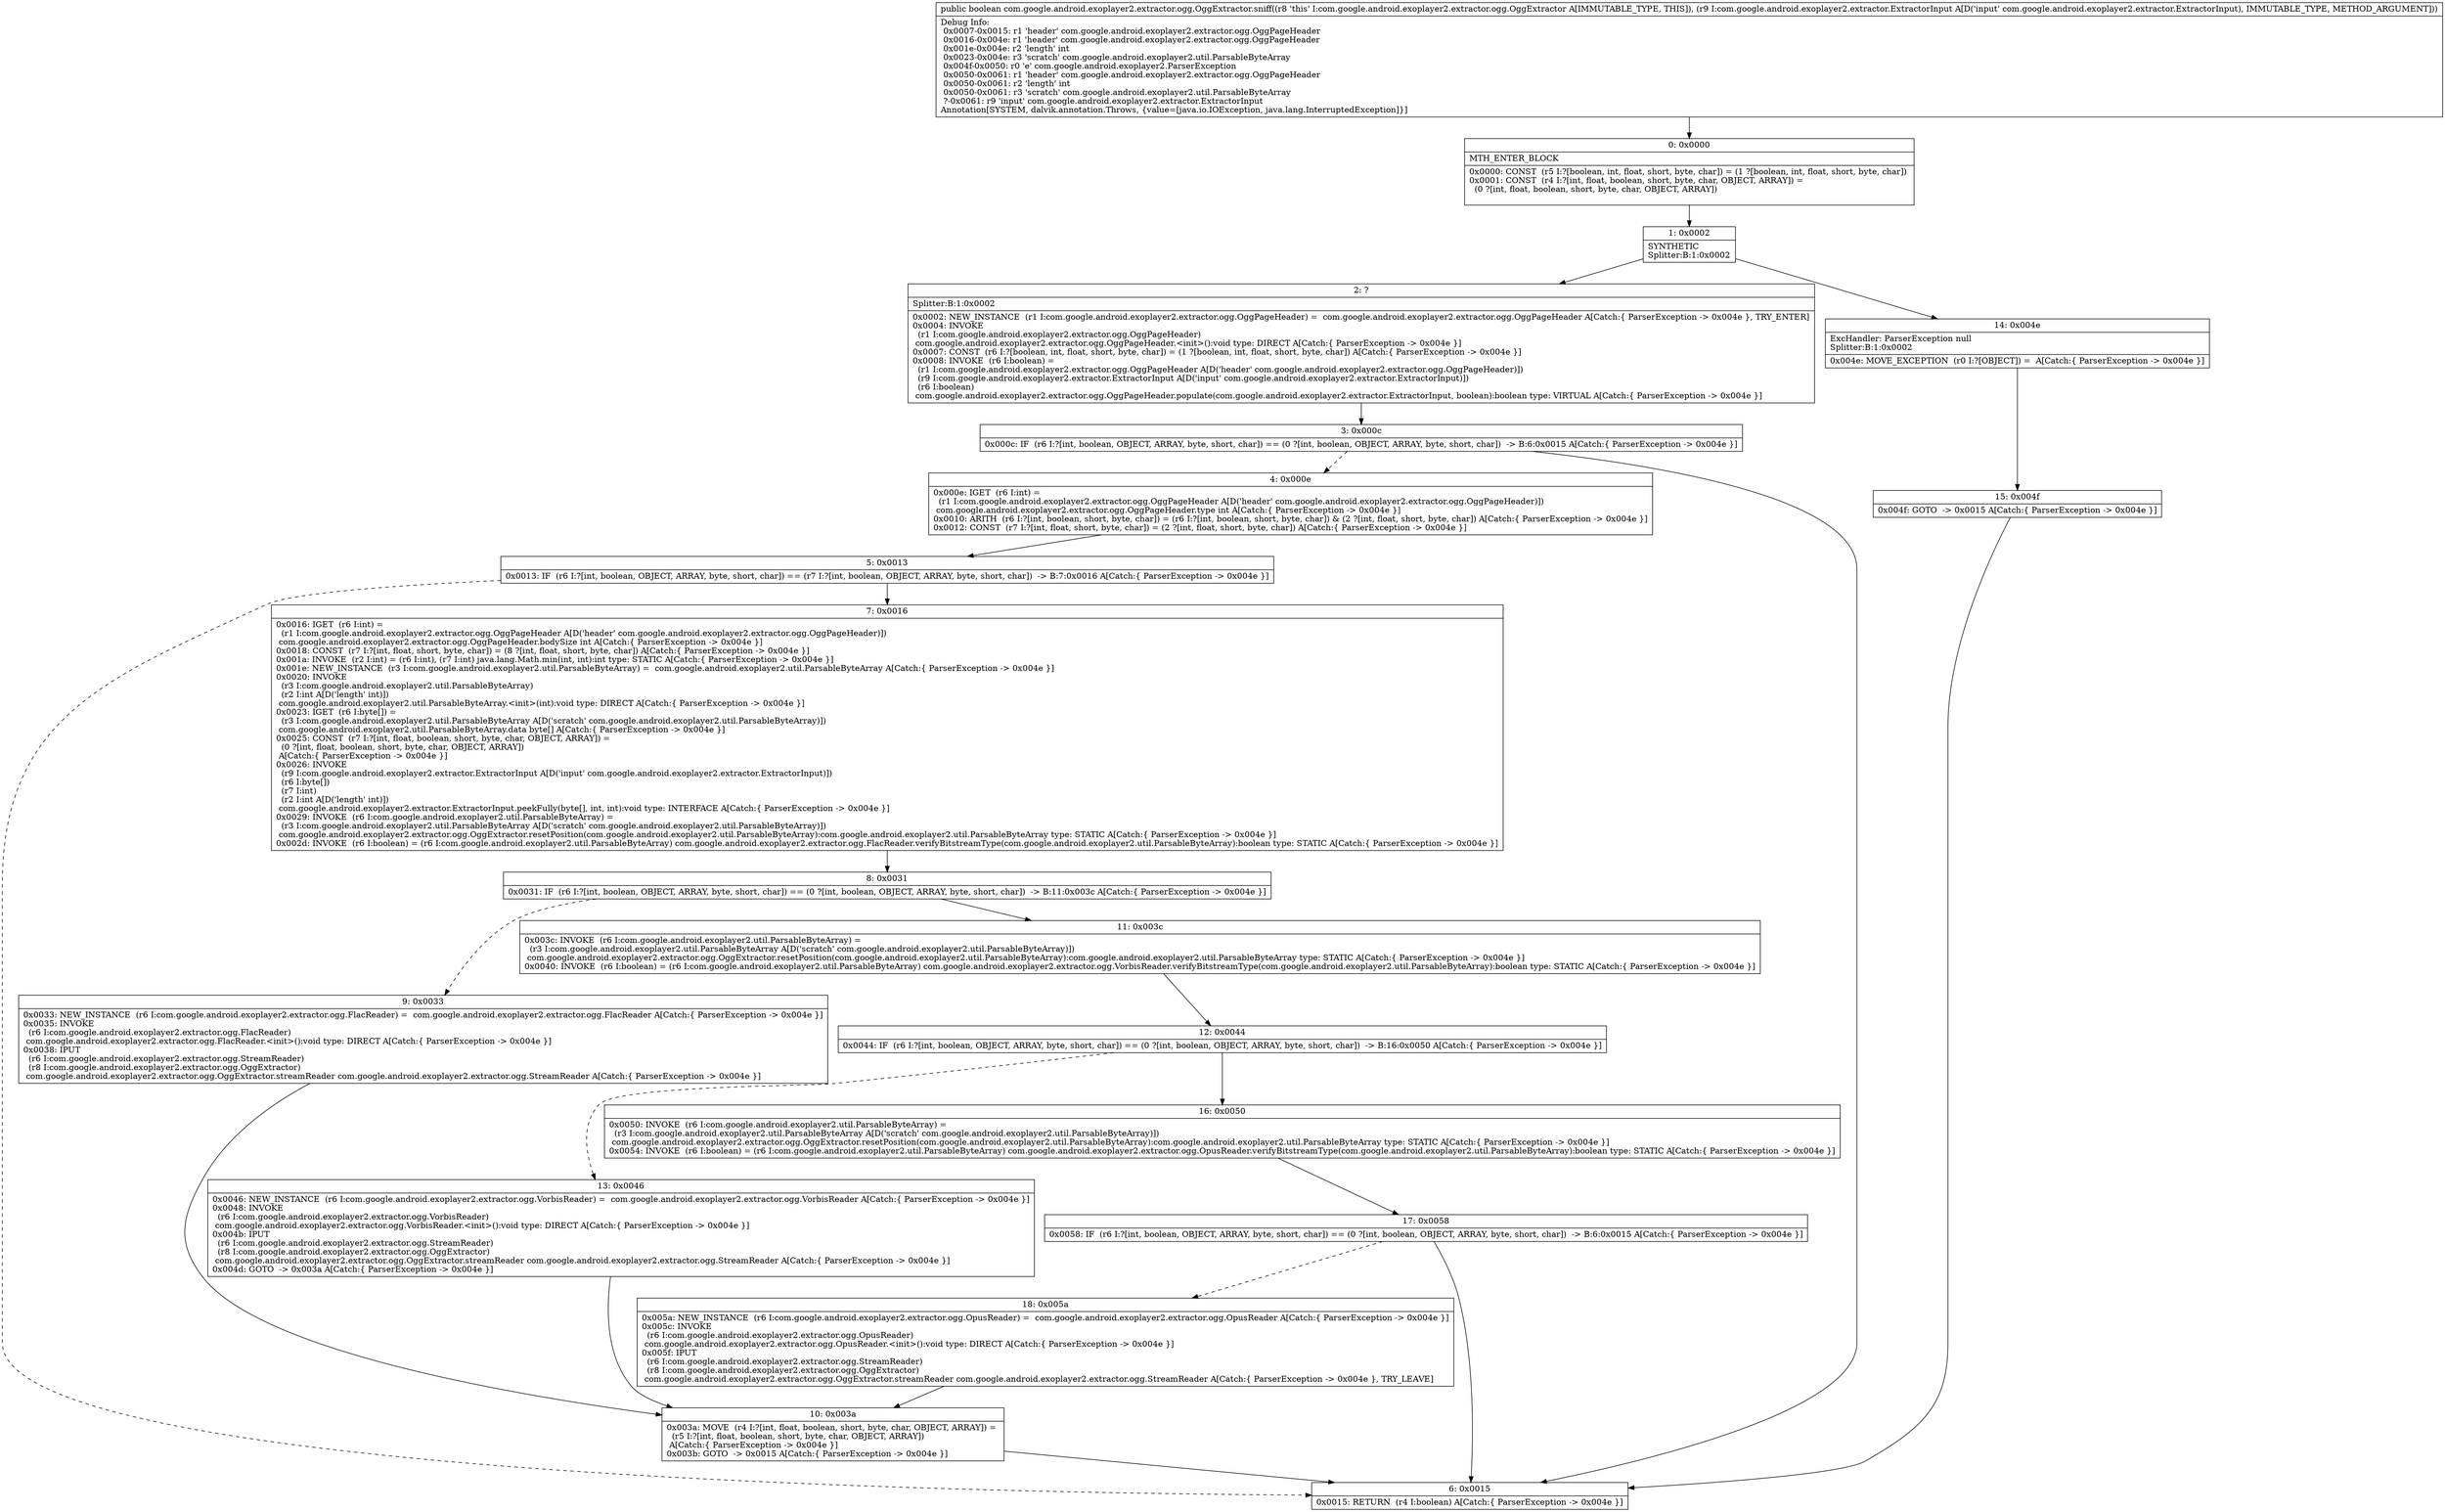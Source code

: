 digraph "CFG forcom.google.android.exoplayer2.extractor.ogg.OggExtractor.sniff(Lcom\/google\/android\/exoplayer2\/extractor\/ExtractorInput;)Z" {
Node_0 [shape=record,label="{0\:\ 0x0000|MTH_ENTER_BLOCK\l|0x0000: CONST  (r5 I:?[boolean, int, float, short, byte, char]) = (1 ?[boolean, int, float, short, byte, char]) \l0x0001: CONST  (r4 I:?[int, float, boolean, short, byte, char, OBJECT, ARRAY]) = \l  (0 ?[int, float, boolean, short, byte, char, OBJECT, ARRAY])\l \l}"];
Node_1 [shape=record,label="{1\:\ 0x0002|SYNTHETIC\lSplitter:B:1:0x0002\l}"];
Node_2 [shape=record,label="{2\:\ ?|Splitter:B:1:0x0002\l|0x0002: NEW_INSTANCE  (r1 I:com.google.android.exoplayer2.extractor.ogg.OggPageHeader) =  com.google.android.exoplayer2.extractor.ogg.OggPageHeader A[Catch:\{ ParserException \-\> 0x004e \}, TRY_ENTER]\l0x0004: INVOKE  \l  (r1 I:com.google.android.exoplayer2.extractor.ogg.OggPageHeader)\l com.google.android.exoplayer2.extractor.ogg.OggPageHeader.\<init\>():void type: DIRECT A[Catch:\{ ParserException \-\> 0x004e \}]\l0x0007: CONST  (r6 I:?[boolean, int, float, short, byte, char]) = (1 ?[boolean, int, float, short, byte, char]) A[Catch:\{ ParserException \-\> 0x004e \}]\l0x0008: INVOKE  (r6 I:boolean) = \l  (r1 I:com.google.android.exoplayer2.extractor.ogg.OggPageHeader A[D('header' com.google.android.exoplayer2.extractor.ogg.OggPageHeader)])\l  (r9 I:com.google.android.exoplayer2.extractor.ExtractorInput A[D('input' com.google.android.exoplayer2.extractor.ExtractorInput)])\l  (r6 I:boolean)\l com.google.android.exoplayer2.extractor.ogg.OggPageHeader.populate(com.google.android.exoplayer2.extractor.ExtractorInput, boolean):boolean type: VIRTUAL A[Catch:\{ ParserException \-\> 0x004e \}]\l}"];
Node_3 [shape=record,label="{3\:\ 0x000c|0x000c: IF  (r6 I:?[int, boolean, OBJECT, ARRAY, byte, short, char]) == (0 ?[int, boolean, OBJECT, ARRAY, byte, short, char])  \-\> B:6:0x0015 A[Catch:\{ ParserException \-\> 0x004e \}]\l}"];
Node_4 [shape=record,label="{4\:\ 0x000e|0x000e: IGET  (r6 I:int) = \l  (r1 I:com.google.android.exoplayer2.extractor.ogg.OggPageHeader A[D('header' com.google.android.exoplayer2.extractor.ogg.OggPageHeader)])\l com.google.android.exoplayer2.extractor.ogg.OggPageHeader.type int A[Catch:\{ ParserException \-\> 0x004e \}]\l0x0010: ARITH  (r6 I:?[int, boolean, short, byte, char]) = (r6 I:?[int, boolean, short, byte, char]) & (2 ?[int, float, short, byte, char]) A[Catch:\{ ParserException \-\> 0x004e \}]\l0x0012: CONST  (r7 I:?[int, float, short, byte, char]) = (2 ?[int, float, short, byte, char]) A[Catch:\{ ParserException \-\> 0x004e \}]\l}"];
Node_5 [shape=record,label="{5\:\ 0x0013|0x0013: IF  (r6 I:?[int, boolean, OBJECT, ARRAY, byte, short, char]) == (r7 I:?[int, boolean, OBJECT, ARRAY, byte, short, char])  \-\> B:7:0x0016 A[Catch:\{ ParserException \-\> 0x004e \}]\l}"];
Node_6 [shape=record,label="{6\:\ 0x0015|0x0015: RETURN  (r4 I:boolean) A[Catch:\{ ParserException \-\> 0x004e \}]\l}"];
Node_7 [shape=record,label="{7\:\ 0x0016|0x0016: IGET  (r6 I:int) = \l  (r1 I:com.google.android.exoplayer2.extractor.ogg.OggPageHeader A[D('header' com.google.android.exoplayer2.extractor.ogg.OggPageHeader)])\l com.google.android.exoplayer2.extractor.ogg.OggPageHeader.bodySize int A[Catch:\{ ParserException \-\> 0x004e \}]\l0x0018: CONST  (r7 I:?[int, float, short, byte, char]) = (8 ?[int, float, short, byte, char]) A[Catch:\{ ParserException \-\> 0x004e \}]\l0x001a: INVOKE  (r2 I:int) = (r6 I:int), (r7 I:int) java.lang.Math.min(int, int):int type: STATIC A[Catch:\{ ParserException \-\> 0x004e \}]\l0x001e: NEW_INSTANCE  (r3 I:com.google.android.exoplayer2.util.ParsableByteArray) =  com.google.android.exoplayer2.util.ParsableByteArray A[Catch:\{ ParserException \-\> 0x004e \}]\l0x0020: INVOKE  \l  (r3 I:com.google.android.exoplayer2.util.ParsableByteArray)\l  (r2 I:int A[D('length' int)])\l com.google.android.exoplayer2.util.ParsableByteArray.\<init\>(int):void type: DIRECT A[Catch:\{ ParserException \-\> 0x004e \}]\l0x0023: IGET  (r6 I:byte[]) = \l  (r3 I:com.google.android.exoplayer2.util.ParsableByteArray A[D('scratch' com.google.android.exoplayer2.util.ParsableByteArray)])\l com.google.android.exoplayer2.util.ParsableByteArray.data byte[] A[Catch:\{ ParserException \-\> 0x004e \}]\l0x0025: CONST  (r7 I:?[int, float, boolean, short, byte, char, OBJECT, ARRAY]) = \l  (0 ?[int, float, boolean, short, byte, char, OBJECT, ARRAY])\l A[Catch:\{ ParserException \-\> 0x004e \}]\l0x0026: INVOKE  \l  (r9 I:com.google.android.exoplayer2.extractor.ExtractorInput A[D('input' com.google.android.exoplayer2.extractor.ExtractorInput)])\l  (r6 I:byte[])\l  (r7 I:int)\l  (r2 I:int A[D('length' int)])\l com.google.android.exoplayer2.extractor.ExtractorInput.peekFully(byte[], int, int):void type: INTERFACE A[Catch:\{ ParserException \-\> 0x004e \}]\l0x0029: INVOKE  (r6 I:com.google.android.exoplayer2.util.ParsableByteArray) = \l  (r3 I:com.google.android.exoplayer2.util.ParsableByteArray A[D('scratch' com.google.android.exoplayer2.util.ParsableByteArray)])\l com.google.android.exoplayer2.extractor.ogg.OggExtractor.resetPosition(com.google.android.exoplayer2.util.ParsableByteArray):com.google.android.exoplayer2.util.ParsableByteArray type: STATIC A[Catch:\{ ParserException \-\> 0x004e \}]\l0x002d: INVOKE  (r6 I:boolean) = (r6 I:com.google.android.exoplayer2.util.ParsableByteArray) com.google.android.exoplayer2.extractor.ogg.FlacReader.verifyBitstreamType(com.google.android.exoplayer2.util.ParsableByteArray):boolean type: STATIC A[Catch:\{ ParserException \-\> 0x004e \}]\l}"];
Node_8 [shape=record,label="{8\:\ 0x0031|0x0031: IF  (r6 I:?[int, boolean, OBJECT, ARRAY, byte, short, char]) == (0 ?[int, boolean, OBJECT, ARRAY, byte, short, char])  \-\> B:11:0x003c A[Catch:\{ ParserException \-\> 0x004e \}]\l}"];
Node_9 [shape=record,label="{9\:\ 0x0033|0x0033: NEW_INSTANCE  (r6 I:com.google.android.exoplayer2.extractor.ogg.FlacReader) =  com.google.android.exoplayer2.extractor.ogg.FlacReader A[Catch:\{ ParserException \-\> 0x004e \}]\l0x0035: INVOKE  \l  (r6 I:com.google.android.exoplayer2.extractor.ogg.FlacReader)\l com.google.android.exoplayer2.extractor.ogg.FlacReader.\<init\>():void type: DIRECT A[Catch:\{ ParserException \-\> 0x004e \}]\l0x0038: IPUT  \l  (r6 I:com.google.android.exoplayer2.extractor.ogg.StreamReader)\l  (r8 I:com.google.android.exoplayer2.extractor.ogg.OggExtractor)\l com.google.android.exoplayer2.extractor.ogg.OggExtractor.streamReader com.google.android.exoplayer2.extractor.ogg.StreamReader A[Catch:\{ ParserException \-\> 0x004e \}]\l}"];
Node_10 [shape=record,label="{10\:\ 0x003a|0x003a: MOVE  (r4 I:?[int, float, boolean, short, byte, char, OBJECT, ARRAY]) = \l  (r5 I:?[int, float, boolean, short, byte, char, OBJECT, ARRAY])\l A[Catch:\{ ParserException \-\> 0x004e \}]\l0x003b: GOTO  \-\> 0x0015 A[Catch:\{ ParserException \-\> 0x004e \}]\l}"];
Node_11 [shape=record,label="{11\:\ 0x003c|0x003c: INVOKE  (r6 I:com.google.android.exoplayer2.util.ParsableByteArray) = \l  (r3 I:com.google.android.exoplayer2.util.ParsableByteArray A[D('scratch' com.google.android.exoplayer2.util.ParsableByteArray)])\l com.google.android.exoplayer2.extractor.ogg.OggExtractor.resetPosition(com.google.android.exoplayer2.util.ParsableByteArray):com.google.android.exoplayer2.util.ParsableByteArray type: STATIC A[Catch:\{ ParserException \-\> 0x004e \}]\l0x0040: INVOKE  (r6 I:boolean) = (r6 I:com.google.android.exoplayer2.util.ParsableByteArray) com.google.android.exoplayer2.extractor.ogg.VorbisReader.verifyBitstreamType(com.google.android.exoplayer2.util.ParsableByteArray):boolean type: STATIC A[Catch:\{ ParserException \-\> 0x004e \}]\l}"];
Node_12 [shape=record,label="{12\:\ 0x0044|0x0044: IF  (r6 I:?[int, boolean, OBJECT, ARRAY, byte, short, char]) == (0 ?[int, boolean, OBJECT, ARRAY, byte, short, char])  \-\> B:16:0x0050 A[Catch:\{ ParserException \-\> 0x004e \}]\l}"];
Node_13 [shape=record,label="{13\:\ 0x0046|0x0046: NEW_INSTANCE  (r6 I:com.google.android.exoplayer2.extractor.ogg.VorbisReader) =  com.google.android.exoplayer2.extractor.ogg.VorbisReader A[Catch:\{ ParserException \-\> 0x004e \}]\l0x0048: INVOKE  \l  (r6 I:com.google.android.exoplayer2.extractor.ogg.VorbisReader)\l com.google.android.exoplayer2.extractor.ogg.VorbisReader.\<init\>():void type: DIRECT A[Catch:\{ ParserException \-\> 0x004e \}]\l0x004b: IPUT  \l  (r6 I:com.google.android.exoplayer2.extractor.ogg.StreamReader)\l  (r8 I:com.google.android.exoplayer2.extractor.ogg.OggExtractor)\l com.google.android.exoplayer2.extractor.ogg.OggExtractor.streamReader com.google.android.exoplayer2.extractor.ogg.StreamReader A[Catch:\{ ParserException \-\> 0x004e \}]\l0x004d: GOTO  \-\> 0x003a A[Catch:\{ ParserException \-\> 0x004e \}]\l}"];
Node_14 [shape=record,label="{14\:\ 0x004e|ExcHandler: ParserException null\lSplitter:B:1:0x0002\l|0x004e: MOVE_EXCEPTION  (r0 I:?[OBJECT]) =  A[Catch:\{ ParserException \-\> 0x004e \}]\l}"];
Node_15 [shape=record,label="{15\:\ 0x004f|0x004f: GOTO  \-\> 0x0015 A[Catch:\{ ParserException \-\> 0x004e \}]\l}"];
Node_16 [shape=record,label="{16\:\ 0x0050|0x0050: INVOKE  (r6 I:com.google.android.exoplayer2.util.ParsableByteArray) = \l  (r3 I:com.google.android.exoplayer2.util.ParsableByteArray A[D('scratch' com.google.android.exoplayer2.util.ParsableByteArray)])\l com.google.android.exoplayer2.extractor.ogg.OggExtractor.resetPosition(com.google.android.exoplayer2.util.ParsableByteArray):com.google.android.exoplayer2.util.ParsableByteArray type: STATIC A[Catch:\{ ParserException \-\> 0x004e \}]\l0x0054: INVOKE  (r6 I:boolean) = (r6 I:com.google.android.exoplayer2.util.ParsableByteArray) com.google.android.exoplayer2.extractor.ogg.OpusReader.verifyBitstreamType(com.google.android.exoplayer2.util.ParsableByteArray):boolean type: STATIC A[Catch:\{ ParserException \-\> 0x004e \}]\l}"];
Node_17 [shape=record,label="{17\:\ 0x0058|0x0058: IF  (r6 I:?[int, boolean, OBJECT, ARRAY, byte, short, char]) == (0 ?[int, boolean, OBJECT, ARRAY, byte, short, char])  \-\> B:6:0x0015 A[Catch:\{ ParserException \-\> 0x004e \}]\l}"];
Node_18 [shape=record,label="{18\:\ 0x005a|0x005a: NEW_INSTANCE  (r6 I:com.google.android.exoplayer2.extractor.ogg.OpusReader) =  com.google.android.exoplayer2.extractor.ogg.OpusReader A[Catch:\{ ParserException \-\> 0x004e \}]\l0x005c: INVOKE  \l  (r6 I:com.google.android.exoplayer2.extractor.ogg.OpusReader)\l com.google.android.exoplayer2.extractor.ogg.OpusReader.\<init\>():void type: DIRECT A[Catch:\{ ParserException \-\> 0x004e \}]\l0x005f: IPUT  \l  (r6 I:com.google.android.exoplayer2.extractor.ogg.StreamReader)\l  (r8 I:com.google.android.exoplayer2.extractor.ogg.OggExtractor)\l com.google.android.exoplayer2.extractor.ogg.OggExtractor.streamReader com.google.android.exoplayer2.extractor.ogg.StreamReader A[Catch:\{ ParserException \-\> 0x004e \}, TRY_LEAVE]\l}"];
MethodNode[shape=record,label="{public boolean com.google.android.exoplayer2.extractor.ogg.OggExtractor.sniff((r8 'this' I:com.google.android.exoplayer2.extractor.ogg.OggExtractor A[IMMUTABLE_TYPE, THIS]), (r9 I:com.google.android.exoplayer2.extractor.ExtractorInput A[D('input' com.google.android.exoplayer2.extractor.ExtractorInput), IMMUTABLE_TYPE, METHOD_ARGUMENT]))  | Debug Info:\l  0x0007\-0x0015: r1 'header' com.google.android.exoplayer2.extractor.ogg.OggPageHeader\l  0x0016\-0x004e: r1 'header' com.google.android.exoplayer2.extractor.ogg.OggPageHeader\l  0x001e\-0x004e: r2 'length' int\l  0x0023\-0x004e: r3 'scratch' com.google.android.exoplayer2.util.ParsableByteArray\l  0x004f\-0x0050: r0 'e' com.google.android.exoplayer2.ParserException\l  0x0050\-0x0061: r1 'header' com.google.android.exoplayer2.extractor.ogg.OggPageHeader\l  0x0050\-0x0061: r2 'length' int\l  0x0050\-0x0061: r3 'scratch' com.google.android.exoplayer2.util.ParsableByteArray\l  ?\-0x0061: r9 'input' com.google.android.exoplayer2.extractor.ExtractorInput\lAnnotation[SYSTEM, dalvik.annotation.Throws, \{value=[java.io.IOException, java.lang.InterruptedException]\}]\l}"];
MethodNode -> Node_0;
Node_0 -> Node_1;
Node_1 -> Node_2;
Node_1 -> Node_14;
Node_2 -> Node_3;
Node_3 -> Node_4[style=dashed];
Node_3 -> Node_6;
Node_4 -> Node_5;
Node_5 -> Node_6[style=dashed];
Node_5 -> Node_7;
Node_7 -> Node_8;
Node_8 -> Node_9[style=dashed];
Node_8 -> Node_11;
Node_9 -> Node_10;
Node_10 -> Node_6;
Node_11 -> Node_12;
Node_12 -> Node_13[style=dashed];
Node_12 -> Node_16;
Node_13 -> Node_10;
Node_14 -> Node_15;
Node_15 -> Node_6;
Node_16 -> Node_17;
Node_17 -> Node_6;
Node_17 -> Node_18[style=dashed];
Node_18 -> Node_10;
}

